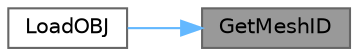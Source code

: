 digraph "GetMeshID"
{
 // LATEX_PDF_SIZE
  bgcolor="transparent";
  edge [fontname=Helvetica,fontsize=10,labelfontname=Helvetica,labelfontsize=10];
  node [fontname=Helvetica,fontsize=10,shape=box,height=0.2,width=0.4];
  rankdir="RL";
  Node1 [label="GetMeshID",height=0.2,width=0.4,color="gray40", fillcolor="grey60", style="filled", fontcolor="black",tooltip="Get the ID of a mesh."];
  Node1 -> Node2 [dir="back",color="steelblue1",style="solid"];
  Node2 [label="LoadOBJ",height=0.2,width=0.4,color="grey40", fillcolor="white", style="filled",URL="$a00455.html#ga0805e80d13b29aeddc35f0bcf3f16a1a",tooltip="Load an obj from the given path then rotate it by x,y, and z."];
}

